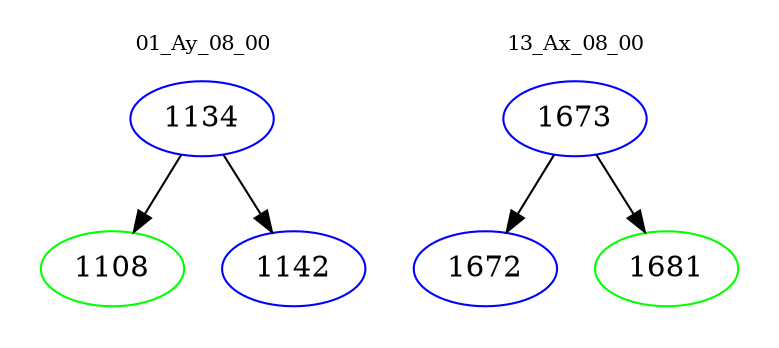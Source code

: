 digraph{
subgraph cluster_0 {
color = white
label = "01_Ay_08_00";
fontsize=10;
T0_1134 [label="1134", color="blue"]
T0_1134 -> T0_1108 [color="black"]
T0_1108 [label="1108", color="green"]
T0_1134 -> T0_1142 [color="black"]
T0_1142 [label="1142", color="blue"]
}
subgraph cluster_1 {
color = white
label = "13_Ax_08_00";
fontsize=10;
T1_1673 [label="1673", color="blue"]
T1_1673 -> T1_1672 [color="black"]
T1_1672 [label="1672", color="blue"]
T1_1673 -> T1_1681 [color="black"]
T1_1681 [label="1681", color="green"]
}
}
